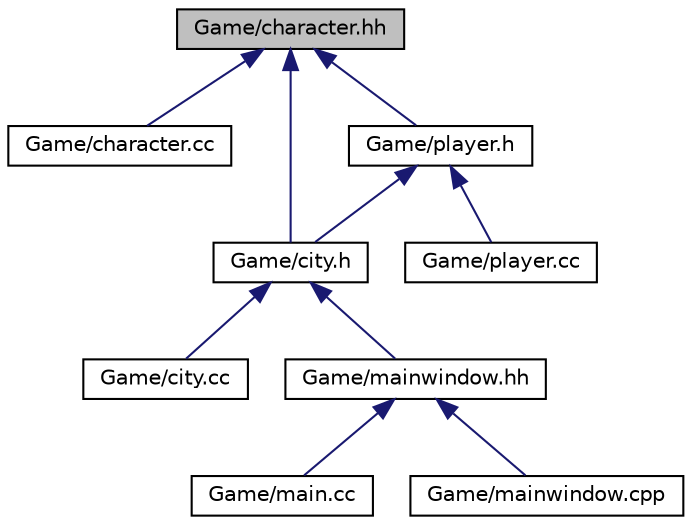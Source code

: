 digraph "Game/character.hh"
{
 // LATEX_PDF_SIZE
  edge [fontname="Helvetica",fontsize="10",labelfontname="Helvetica",labelfontsize="10"];
  node [fontname="Helvetica",fontsize="10",shape=record];
  Node1 [label="Game/character.hh",height=0.2,width=0.4,color="black", fillcolor="grey75", style="filled", fontcolor="black",tooltip="Define Character class which is a graphics of a moving actor on city map."];
  Node1 -> Node2 [dir="back",color="midnightblue",fontsize="10",style="solid",fontname="Helvetica"];
  Node2 [label="Game/character.cc",height=0.2,width=0.4,color="black", fillcolor="white", style="filled",URL="$character_8cc.html",tooltip=" "];
  Node1 -> Node3 [dir="back",color="midnightblue",fontsize="10",style="solid",fontname="Helvetica"];
  Node3 [label="Game/city.h",height=0.2,width=0.4,color="black", fillcolor="white", style="filled",URL="$city_8h.html",tooltip="Define city class."];
  Node3 -> Node4 [dir="back",color="midnightblue",fontsize="10",style="solid",fontname="Helvetica"];
  Node4 [label="Game/city.cc",height=0.2,width=0.4,color="black", fillcolor="white", style="filled",URL="$city_8cc.html",tooltip=" "];
  Node3 -> Node5 [dir="back",color="midnightblue",fontsize="10",style="solid",fontname="Helvetica"];
  Node5 [label="Game/mainwindow.hh",height=0.2,width=0.4,color="black", fillcolor="white", style="filled",URL="$mainwindow_8hh.html",tooltip=" "];
  Node5 -> Node6 [dir="back",color="midnightblue",fontsize="10",style="solid",fontname="Helvetica"];
  Node6 [label="Game/main.cc",height=0.2,width=0.4,color="black", fillcolor="white", style="filled",URL="$main_8cc.html",tooltip=" "];
  Node5 -> Node7 [dir="back",color="midnightblue",fontsize="10",style="solid",fontname="Helvetica"];
  Node7 [label="Game/mainwindow.cpp",height=0.2,width=0.4,color="black", fillcolor="white", style="filled",URL="$mainwindow_8cpp.html",tooltip=" "];
  Node1 -> Node8 [dir="back",color="midnightblue",fontsize="10",style="solid",fontname="Helvetica"];
  Node8 [label="Game/player.h",height=0.2,width=0.4,color="black", fillcolor="white", style="filled",URL="$player_8h.html",tooltip=" "];
  Node8 -> Node3 [dir="back",color="midnightblue",fontsize="10",style="solid",fontname="Helvetica"];
  Node8 -> Node9 [dir="back",color="midnightblue",fontsize="10",style="solid",fontname="Helvetica"];
  Node9 [label="Game/player.cc",height=0.2,width=0.4,color="black", fillcolor="white", style="filled",URL="$player_8cc.html",tooltip=" "];
}
